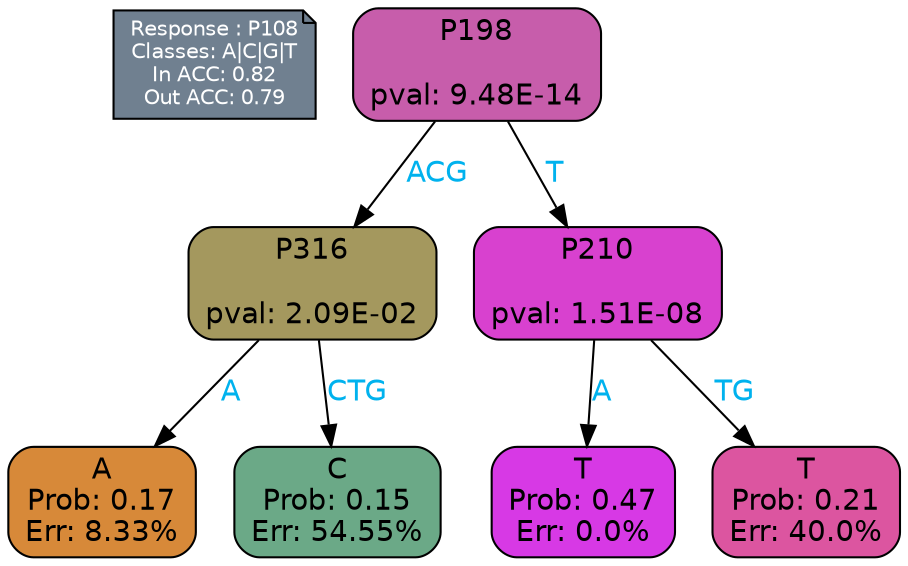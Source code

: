 digraph Tree {
node [shape=box, style="filled, rounded", color="black", fontname=helvetica] ;
graph [ranksep=equally, splines=polylines, bgcolor=transparent, dpi=600] ;
edge [fontname=helvetica] ;
LEGEND [label="Response : P108
Classes: A|C|G|T
In ACC: 0.82
Out ACC: 0.79
",shape=note,align=left,style=filled,fillcolor="slategray",fontcolor="white",fontsize=10];1 [label="P198

pval: 9.48E-14", fillcolor="#c75dab"] ;
2 [label="P316

pval: 2.09E-02", fillcolor="#a4985e"] ;
3 [label="A
Prob: 0.17
Err: 8.33%", fillcolor="#d78939"] ;
4 [label="C
Prob: 0.15
Err: 54.55%", fillcolor="#6ba987"] ;
5 [label="P210

pval: 1.51E-08", fillcolor="#d841cf"] ;
6 [label="T
Prob: 0.47
Err: 0.0%", fillcolor="#d739e5"] ;
7 [label="T
Prob: 0.21
Err: 40.0%", fillcolor="#dc55a0"] ;
1 -> 2 [label="ACG",fontcolor=deepskyblue2] ;
1 -> 5 [label="T",fontcolor=deepskyblue2] ;
2 -> 3 [label="A",fontcolor=deepskyblue2] ;
2 -> 4 [label="CTG",fontcolor=deepskyblue2] ;
5 -> 6 [label="A",fontcolor=deepskyblue2] ;
5 -> 7 [label="TG",fontcolor=deepskyblue2] ;
{rank = same; 3;4;6;7;}{rank = same; LEGEND;1;}}
